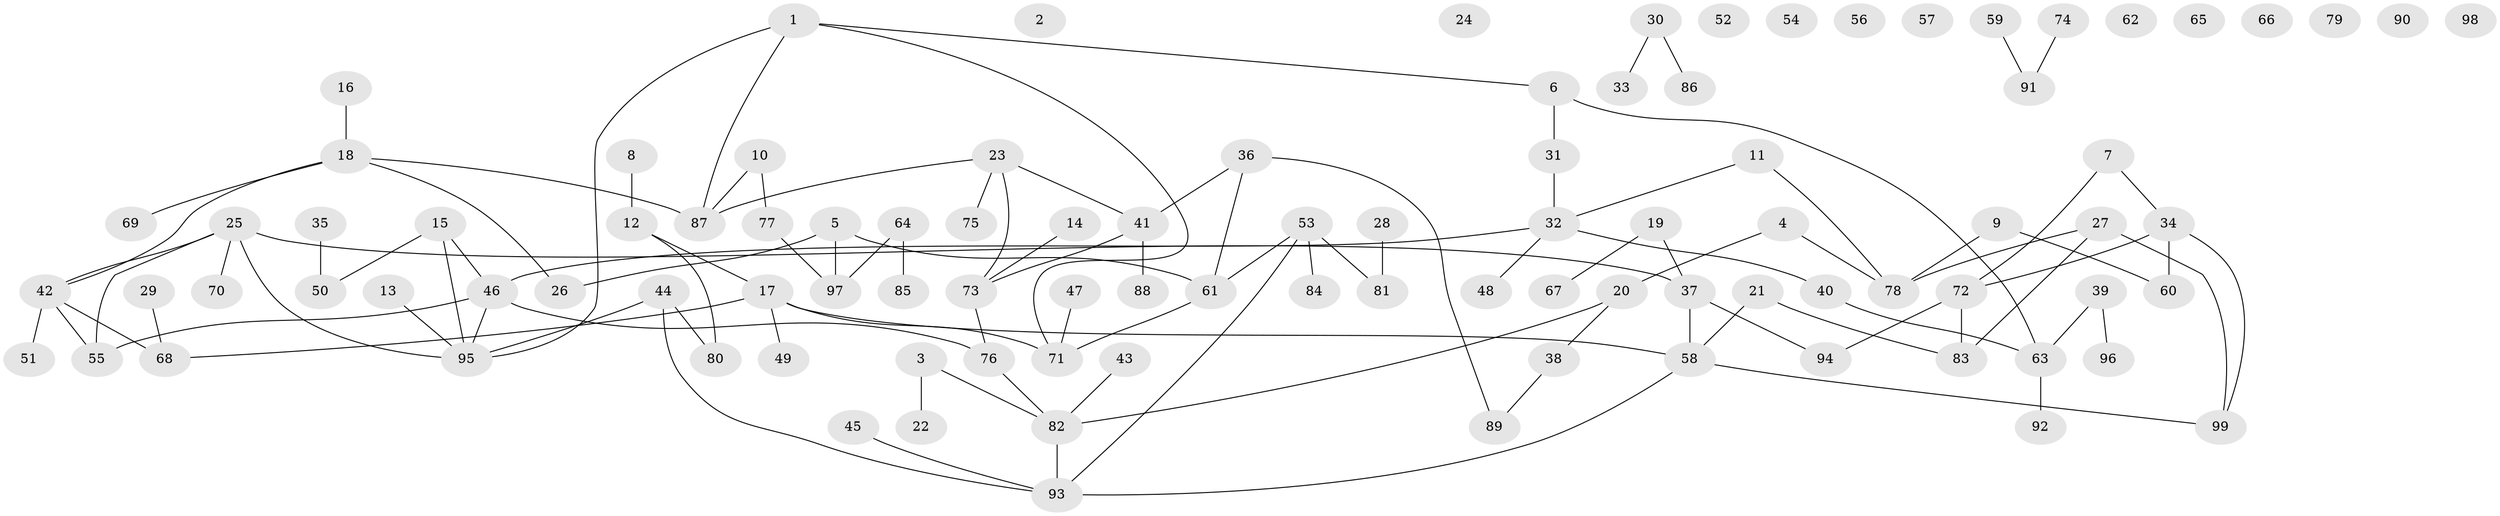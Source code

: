 // Generated by graph-tools (version 1.1) at 2025/40/03/09/25 04:40:03]
// undirected, 99 vertices, 109 edges
graph export_dot {
graph [start="1"]
  node [color=gray90,style=filled];
  1;
  2;
  3;
  4;
  5;
  6;
  7;
  8;
  9;
  10;
  11;
  12;
  13;
  14;
  15;
  16;
  17;
  18;
  19;
  20;
  21;
  22;
  23;
  24;
  25;
  26;
  27;
  28;
  29;
  30;
  31;
  32;
  33;
  34;
  35;
  36;
  37;
  38;
  39;
  40;
  41;
  42;
  43;
  44;
  45;
  46;
  47;
  48;
  49;
  50;
  51;
  52;
  53;
  54;
  55;
  56;
  57;
  58;
  59;
  60;
  61;
  62;
  63;
  64;
  65;
  66;
  67;
  68;
  69;
  70;
  71;
  72;
  73;
  74;
  75;
  76;
  77;
  78;
  79;
  80;
  81;
  82;
  83;
  84;
  85;
  86;
  87;
  88;
  89;
  90;
  91;
  92;
  93;
  94;
  95;
  96;
  97;
  98;
  99;
  1 -- 6;
  1 -- 71;
  1 -- 87;
  1 -- 95;
  3 -- 22;
  3 -- 82;
  4 -- 20;
  4 -- 78;
  5 -- 26;
  5 -- 61;
  5 -- 97;
  6 -- 31;
  6 -- 63;
  7 -- 34;
  7 -- 72;
  8 -- 12;
  9 -- 60;
  9 -- 78;
  10 -- 77;
  10 -- 87;
  11 -- 32;
  11 -- 78;
  12 -- 17;
  12 -- 80;
  13 -- 95;
  14 -- 73;
  15 -- 46;
  15 -- 50;
  15 -- 95;
  16 -- 18;
  17 -- 49;
  17 -- 58;
  17 -- 68;
  17 -- 71;
  18 -- 26;
  18 -- 42;
  18 -- 69;
  18 -- 87;
  19 -- 37;
  19 -- 67;
  20 -- 38;
  20 -- 82;
  21 -- 58;
  21 -- 83;
  23 -- 41;
  23 -- 73;
  23 -- 75;
  23 -- 87;
  25 -- 37;
  25 -- 42;
  25 -- 55;
  25 -- 70;
  25 -- 95;
  27 -- 78;
  27 -- 83;
  27 -- 99;
  28 -- 81;
  29 -- 68;
  30 -- 33;
  30 -- 86;
  31 -- 32;
  32 -- 40;
  32 -- 46;
  32 -- 48;
  34 -- 60;
  34 -- 72;
  34 -- 99;
  35 -- 50;
  36 -- 41;
  36 -- 61;
  36 -- 89;
  37 -- 58;
  37 -- 94;
  38 -- 89;
  39 -- 63;
  39 -- 96;
  40 -- 63;
  41 -- 73;
  41 -- 88;
  42 -- 51;
  42 -- 55;
  42 -- 68;
  43 -- 82;
  44 -- 80;
  44 -- 93;
  44 -- 95;
  45 -- 93;
  46 -- 55;
  46 -- 76;
  46 -- 95;
  47 -- 71;
  53 -- 61;
  53 -- 81;
  53 -- 84;
  53 -- 93;
  58 -- 93;
  58 -- 99;
  59 -- 91;
  61 -- 71;
  63 -- 92;
  64 -- 85;
  64 -- 97;
  72 -- 83;
  72 -- 94;
  73 -- 76;
  74 -- 91;
  76 -- 82;
  77 -- 97;
  82 -- 93;
}
